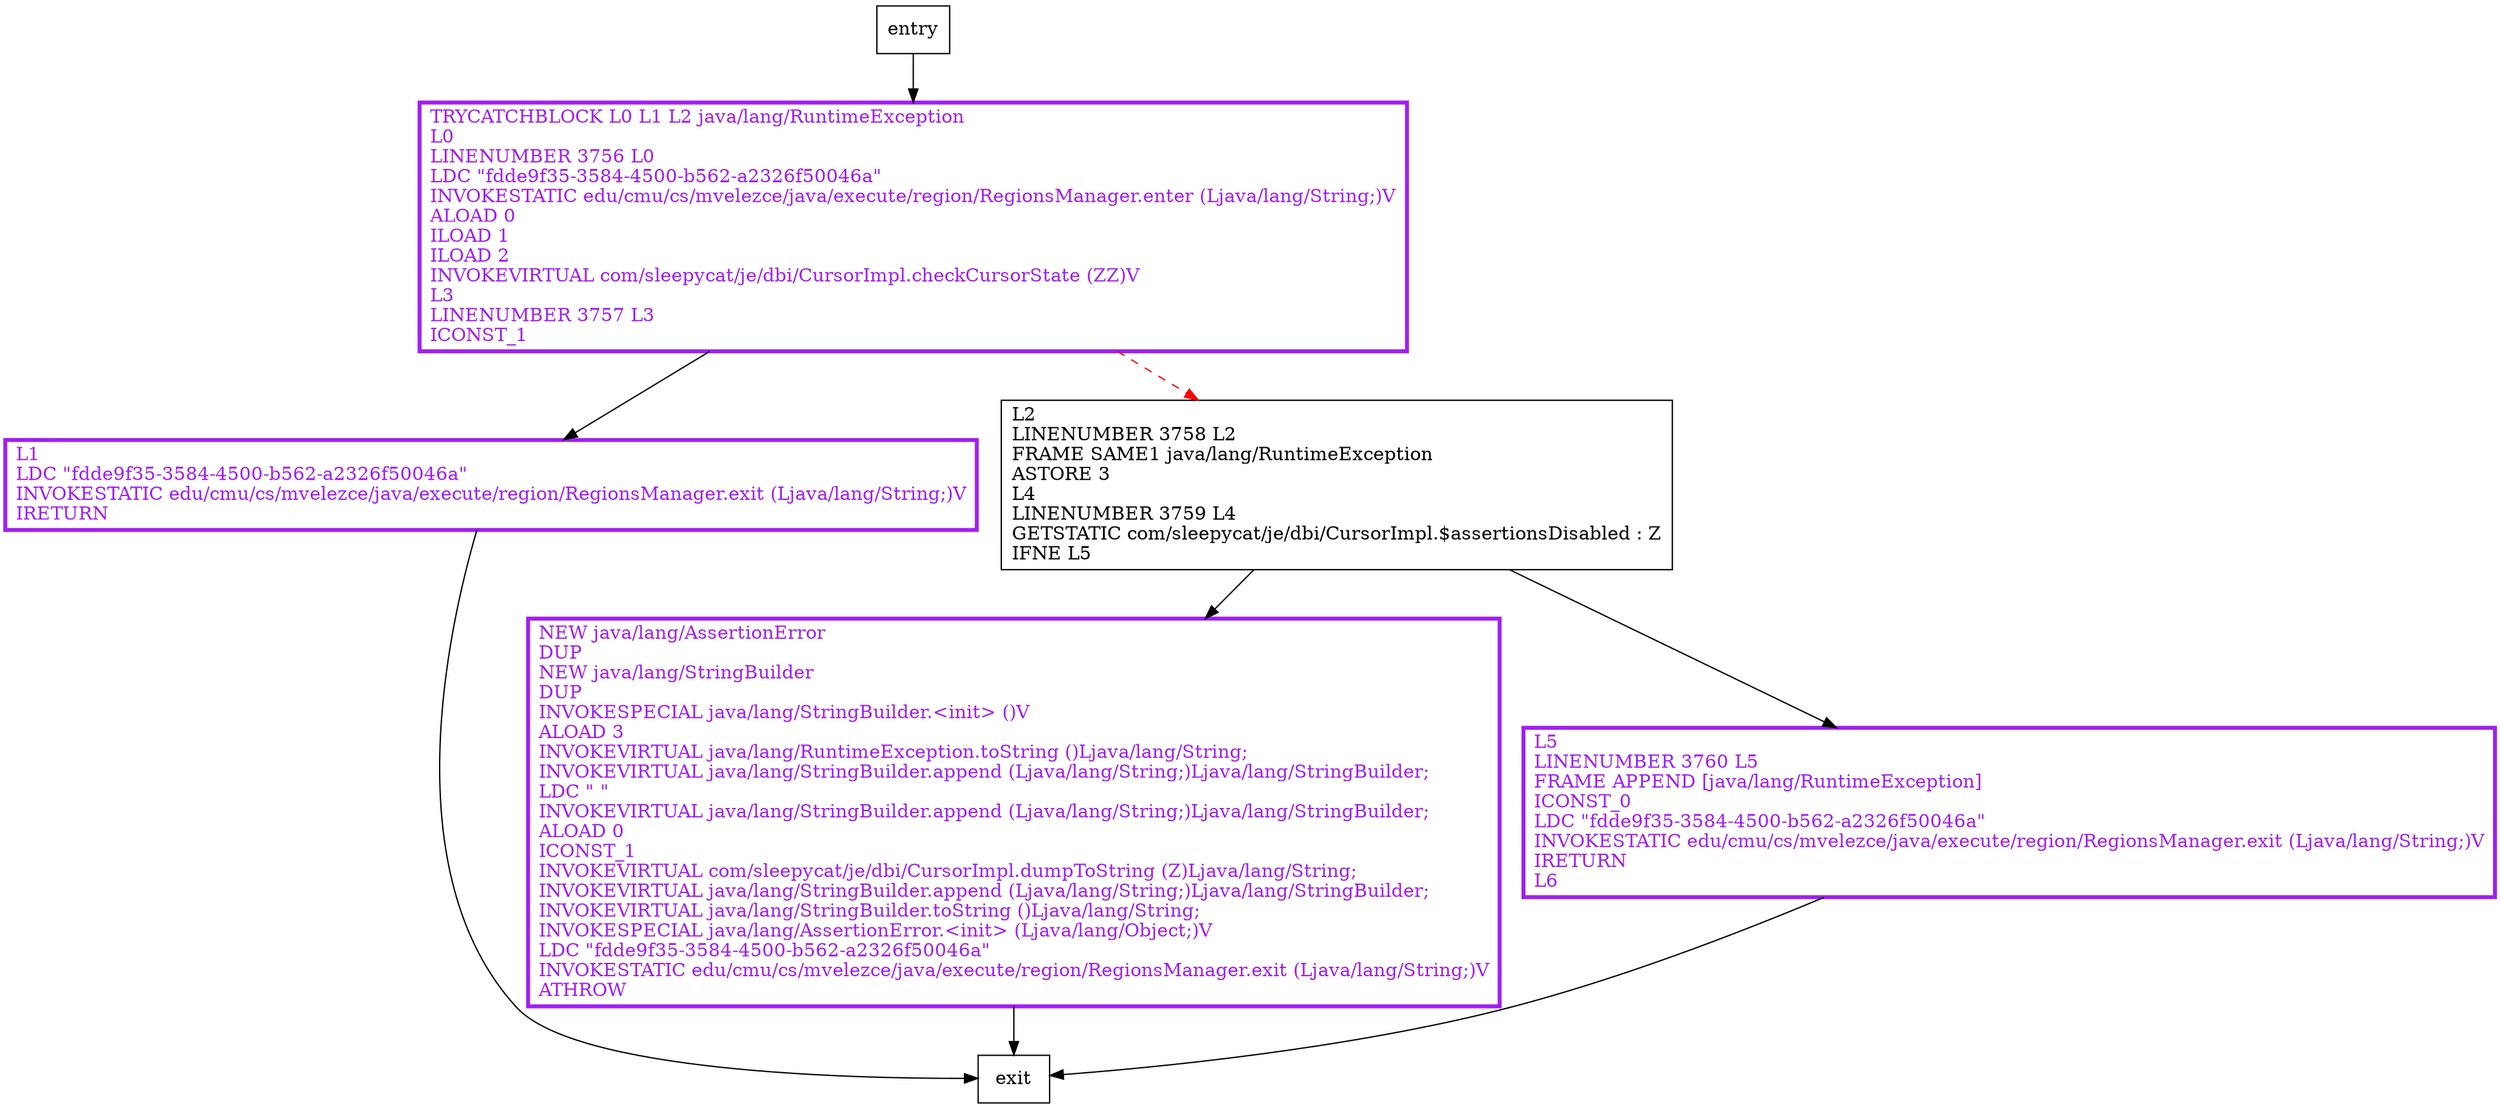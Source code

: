 digraph assertCursorState {
node [shape=record];
1891332088 [label="L1\lLDC \"fdde9f35-3584-4500-b562-a2326f50046a\"\lINVOKESTATIC edu/cmu/cs/mvelezce/java/execute/region/RegionsManager.exit (Ljava/lang/String;)V\lIRETURN\l"];
2059637672 [label="L2\lLINENUMBER 3758 L2\lFRAME SAME1 java/lang/RuntimeException\lASTORE 3\lL4\lLINENUMBER 3759 L4\lGETSTATIC com/sleepycat/je/dbi/CursorImpl.$assertionsDisabled : Z\lIFNE L5\l"];
445922379 [label="NEW java/lang/AssertionError\lDUP\lNEW java/lang/StringBuilder\lDUP\lINVOKESPECIAL java/lang/StringBuilder.\<init\> ()V\lALOAD 3\lINVOKEVIRTUAL java/lang/RuntimeException.toString ()Ljava/lang/String;\lINVOKEVIRTUAL java/lang/StringBuilder.append (Ljava/lang/String;)Ljava/lang/StringBuilder;\lLDC \" \"\lINVOKEVIRTUAL java/lang/StringBuilder.append (Ljava/lang/String;)Ljava/lang/StringBuilder;\lALOAD 0\lICONST_1\lINVOKEVIRTUAL com/sleepycat/je/dbi/CursorImpl.dumpToString (Z)Ljava/lang/String;\lINVOKEVIRTUAL java/lang/StringBuilder.append (Ljava/lang/String;)Ljava/lang/StringBuilder;\lINVOKEVIRTUAL java/lang/StringBuilder.toString ()Ljava/lang/String;\lINVOKESPECIAL java/lang/AssertionError.\<init\> (Ljava/lang/Object;)V\lLDC \"fdde9f35-3584-4500-b562-a2326f50046a\"\lINVOKESTATIC edu/cmu/cs/mvelezce/java/execute/region/RegionsManager.exit (Ljava/lang/String;)V\lATHROW\l"];
83426347 [label="TRYCATCHBLOCK L0 L1 L2 java/lang/RuntimeException\lL0\lLINENUMBER 3756 L0\lLDC \"fdde9f35-3584-4500-b562-a2326f50046a\"\lINVOKESTATIC edu/cmu/cs/mvelezce/java/execute/region/RegionsManager.enter (Ljava/lang/String;)V\lALOAD 0\lILOAD 1\lILOAD 2\lINVOKEVIRTUAL com/sleepycat/je/dbi/CursorImpl.checkCursorState (ZZ)V\lL3\lLINENUMBER 3757 L3\lICONST_1\l"];
1506712317 [label="L5\lLINENUMBER 3760 L5\lFRAME APPEND [java/lang/RuntimeException]\lICONST_0\lLDC \"fdde9f35-3584-4500-b562-a2326f50046a\"\lINVOKESTATIC edu/cmu/cs/mvelezce/java/execute/region/RegionsManager.exit (Ljava/lang/String;)V\lIRETURN\lL6\l"];
entry;
exit;
entry -> 83426347
1891332088 -> exit
2059637672 -> 445922379
2059637672 -> 1506712317
445922379 -> exit
83426347 -> 1891332088
83426347 -> 2059637672 [style=dashed, color=red]
1506712317 -> exit
1891332088[fontcolor="purple", penwidth=3, color="purple"];
445922379[fontcolor="purple", penwidth=3, color="purple"];
83426347[fontcolor="purple", penwidth=3, color="purple"];
1506712317[fontcolor="purple", penwidth=3, color="purple"];
}
